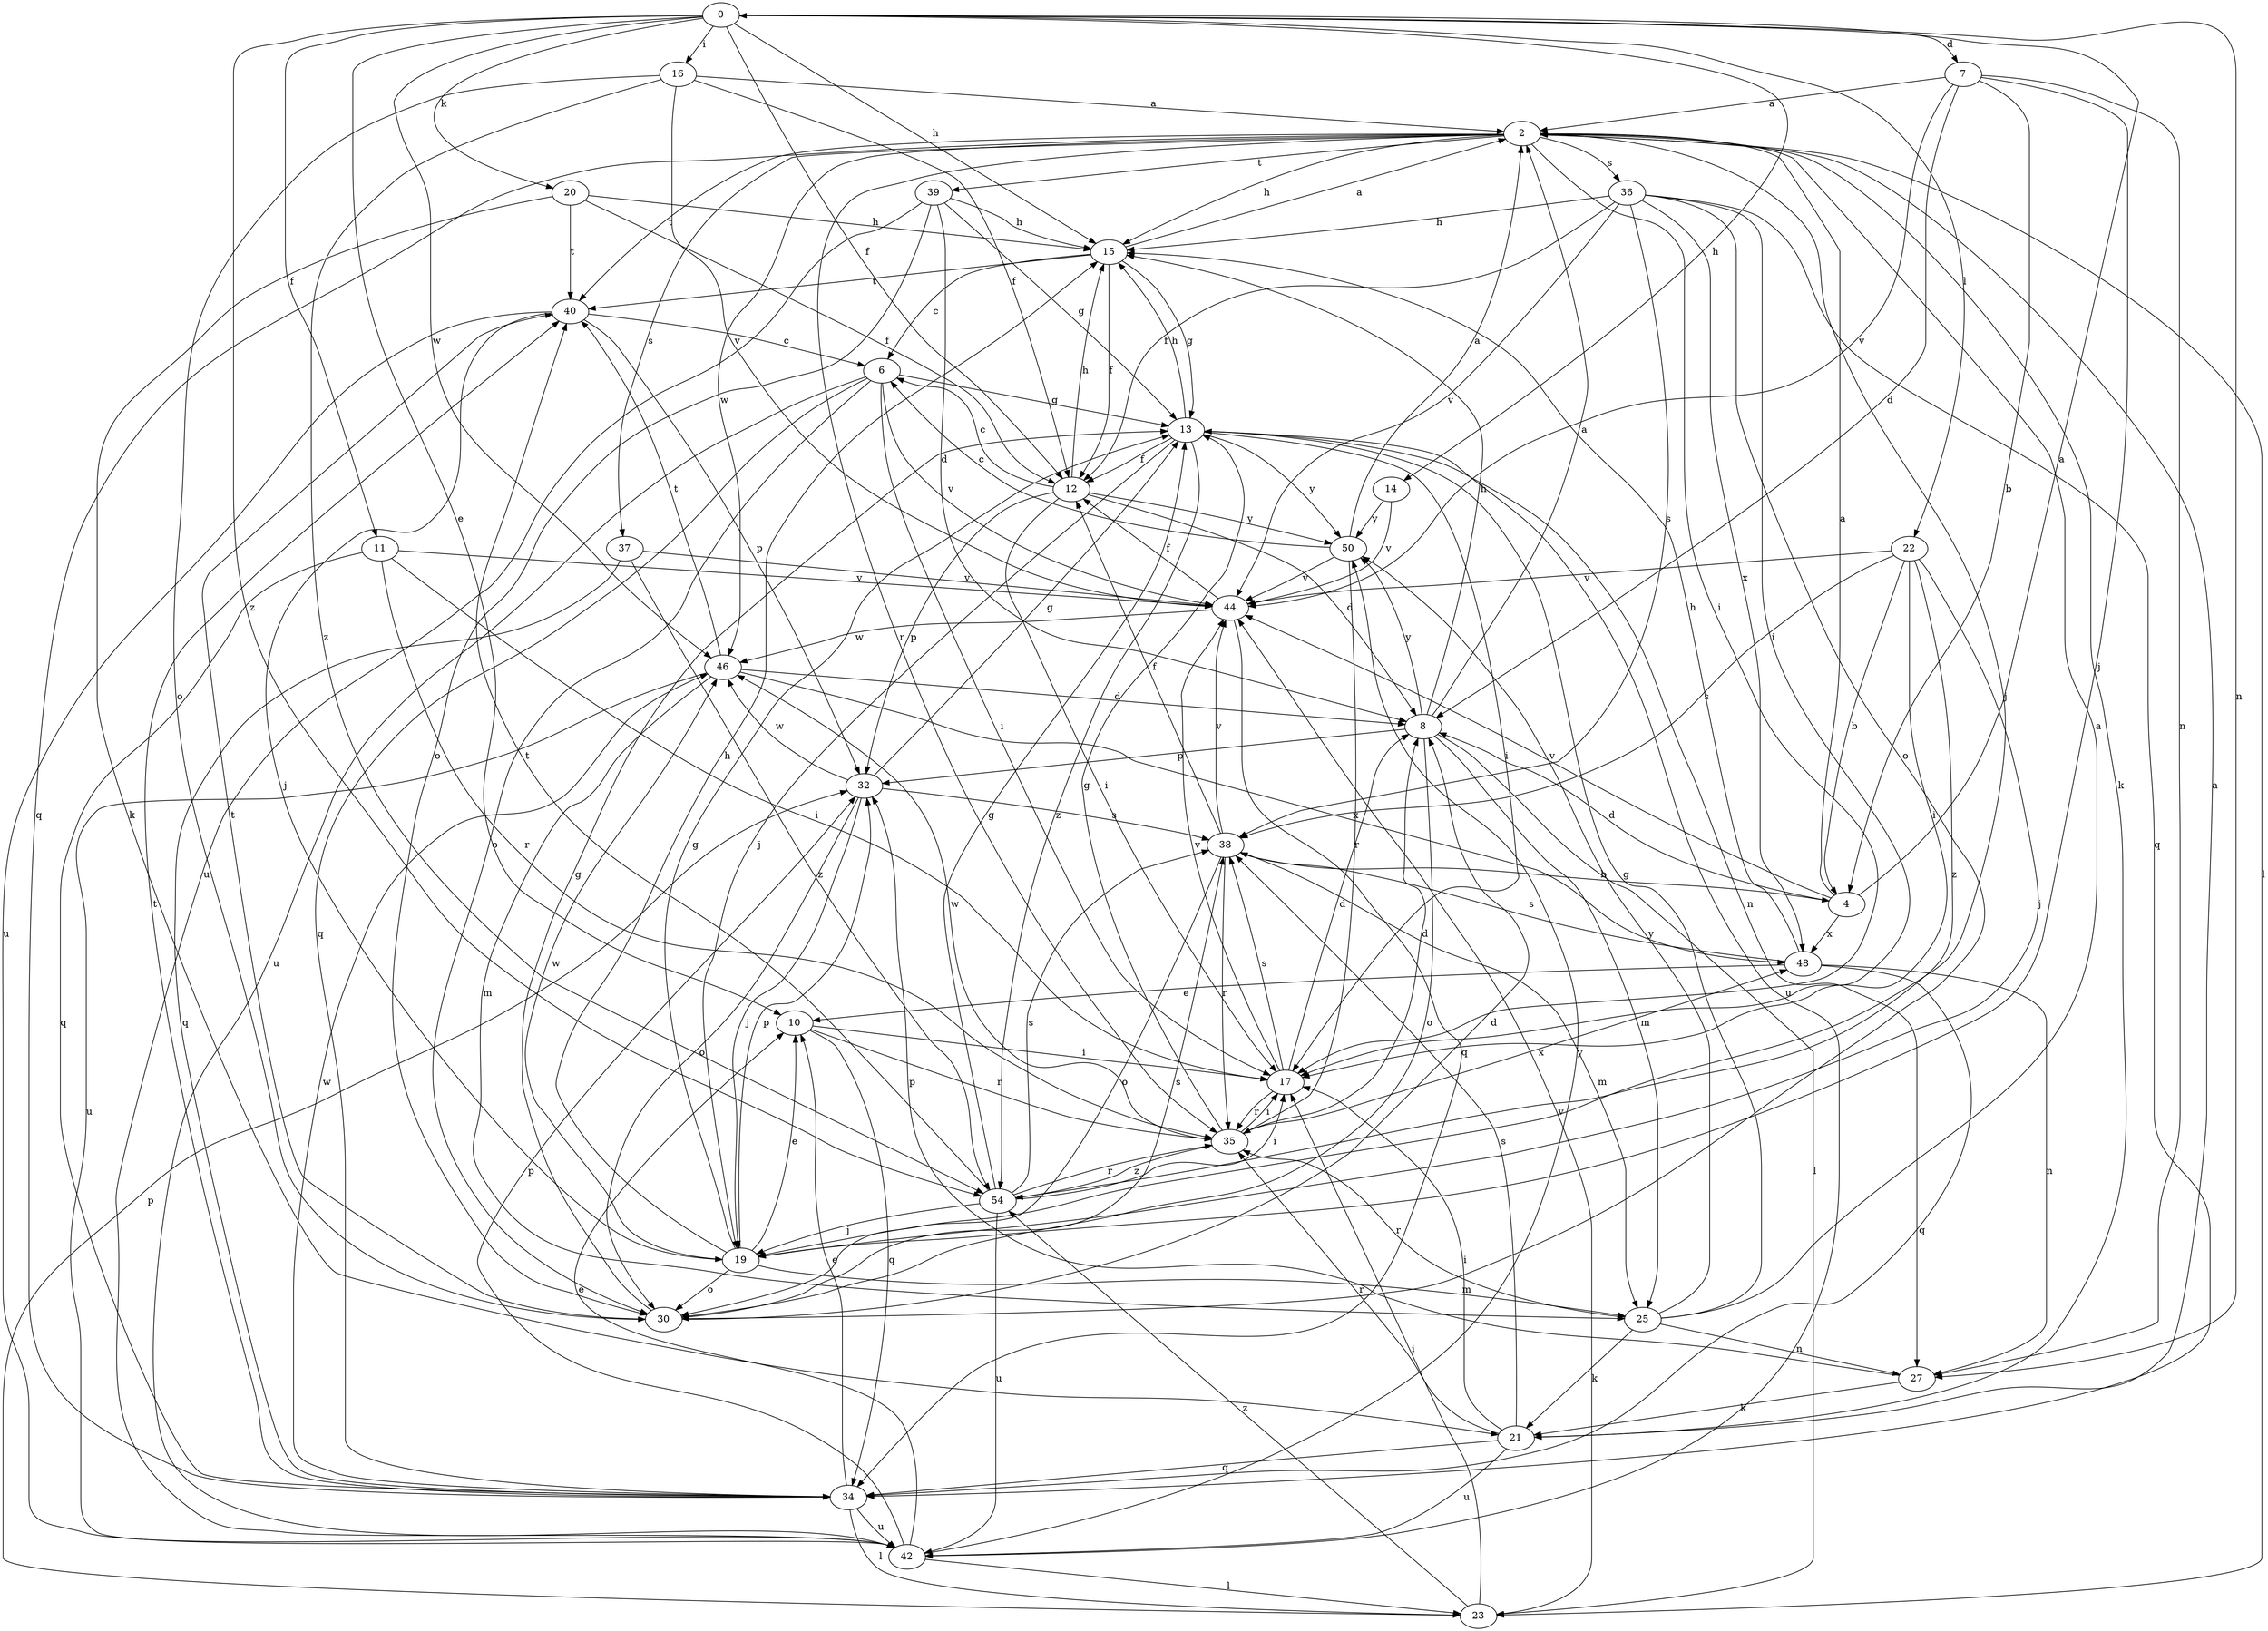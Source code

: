 strict digraph  {
0;
2;
4;
6;
7;
8;
10;
11;
12;
13;
14;
15;
16;
17;
19;
20;
21;
22;
23;
25;
27;
30;
32;
34;
35;
36;
37;
38;
39;
40;
42;
44;
46;
48;
50;
54;
0 -> 7  [label=d];
0 -> 10  [label=e];
0 -> 11  [label=f];
0 -> 12  [label=f];
0 -> 14  [label=h];
0 -> 15  [label=h];
0 -> 16  [label=i];
0 -> 20  [label=k];
0 -> 22  [label=l];
0 -> 27  [label=n];
0 -> 46  [label=w];
0 -> 54  [label=z];
2 -> 15  [label=h];
2 -> 17  [label=i];
2 -> 19  [label=j];
2 -> 21  [label=k];
2 -> 23  [label=l];
2 -> 34  [label=q];
2 -> 35  [label=r];
2 -> 36  [label=s];
2 -> 37  [label=s];
2 -> 39  [label=t];
2 -> 40  [label=t];
2 -> 46  [label=w];
4 -> 0  [label=a];
4 -> 2  [label=a];
4 -> 8  [label=d];
4 -> 44  [label=v];
4 -> 48  [label=x];
6 -> 13  [label=g];
6 -> 17  [label=i];
6 -> 30  [label=o];
6 -> 34  [label=q];
6 -> 42  [label=u];
6 -> 44  [label=v];
7 -> 2  [label=a];
7 -> 4  [label=b];
7 -> 8  [label=d];
7 -> 19  [label=j];
7 -> 27  [label=n];
7 -> 44  [label=v];
8 -> 2  [label=a];
8 -> 15  [label=h];
8 -> 23  [label=l];
8 -> 25  [label=m];
8 -> 30  [label=o];
8 -> 32  [label=p];
8 -> 50  [label=y];
10 -> 17  [label=i];
10 -> 34  [label=q];
10 -> 35  [label=r];
11 -> 17  [label=i];
11 -> 34  [label=q];
11 -> 35  [label=r];
11 -> 44  [label=v];
12 -> 6  [label=c];
12 -> 8  [label=d];
12 -> 15  [label=h];
12 -> 17  [label=i];
12 -> 32  [label=p];
12 -> 50  [label=y];
13 -> 12  [label=f];
13 -> 15  [label=h];
13 -> 17  [label=i];
13 -> 19  [label=j];
13 -> 27  [label=n];
13 -> 42  [label=u];
13 -> 50  [label=y];
13 -> 54  [label=z];
14 -> 44  [label=v];
14 -> 50  [label=y];
15 -> 2  [label=a];
15 -> 6  [label=c];
15 -> 12  [label=f];
15 -> 13  [label=g];
15 -> 40  [label=t];
16 -> 2  [label=a];
16 -> 12  [label=f];
16 -> 30  [label=o];
16 -> 44  [label=v];
16 -> 54  [label=z];
17 -> 8  [label=d];
17 -> 35  [label=r];
17 -> 38  [label=s];
17 -> 44  [label=v];
19 -> 10  [label=e];
19 -> 13  [label=g];
19 -> 15  [label=h];
19 -> 25  [label=m];
19 -> 30  [label=o];
19 -> 32  [label=p];
19 -> 46  [label=w];
20 -> 12  [label=f];
20 -> 15  [label=h];
20 -> 21  [label=k];
20 -> 40  [label=t];
21 -> 2  [label=a];
21 -> 17  [label=i];
21 -> 34  [label=q];
21 -> 35  [label=r];
21 -> 38  [label=s];
21 -> 42  [label=u];
22 -> 4  [label=b];
22 -> 17  [label=i];
22 -> 19  [label=j];
22 -> 38  [label=s];
22 -> 44  [label=v];
22 -> 54  [label=z];
23 -> 17  [label=i];
23 -> 32  [label=p];
23 -> 44  [label=v];
23 -> 54  [label=z];
25 -> 2  [label=a];
25 -> 13  [label=g];
25 -> 21  [label=k];
25 -> 27  [label=n];
25 -> 35  [label=r];
25 -> 50  [label=y];
27 -> 21  [label=k];
27 -> 32  [label=p];
30 -> 8  [label=d];
30 -> 13  [label=g];
30 -> 38  [label=s];
30 -> 40  [label=t];
32 -> 13  [label=g];
32 -> 19  [label=j];
32 -> 30  [label=o];
32 -> 38  [label=s];
32 -> 46  [label=w];
34 -> 10  [label=e];
34 -> 23  [label=l];
34 -> 40  [label=t];
34 -> 42  [label=u];
34 -> 46  [label=w];
35 -> 8  [label=d];
35 -> 13  [label=g];
35 -> 17  [label=i];
35 -> 46  [label=w];
35 -> 48  [label=x];
35 -> 54  [label=z];
36 -> 12  [label=f];
36 -> 15  [label=h];
36 -> 17  [label=i];
36 -> 30  [label=o];
36 -> 34  [label=q];
36 -> 38  [label=s];
36 -> 44  [label=v];
36 -> 48  [label=x];
37 -> 34  [label=q];
37 -> 44  [label=v];
37 -> 54  [label=z];
38 -> 4  [label=b];
38 -> 12  [label=f];
38 -> 25  [label=m];
38 -> 30  [label=o];
38 -> 35  [label=r];
38 -> 44  [label=v];
39 -> 8  [label=d];
39 -> 13  [label=g];
39 -> 15  [label=h];
39 -> 30  [label=o];
39 -> 42  [label=u];
40 -> 6  [label=c];
40 -> 19  [label=j];
40 -> 32  [label=p];
40 -> 42  [label=u];
42 -> 10  [label=e];
42 -> 23  [label=l];
42 -> 32  [label=p];
42 -> 50  [label=y];
44 -> 12  [label=f];
44 -> 34  [label=q];
44 -> 46  [label=w];
46 -> 8  [label=d];
46 -> 25  [label=m];
46 -> 40  [label=t];
46 -> 42  [label=u];
46 -> 48  [label=x];
48 -> 10  [label=e];
48 -> 15  [label=h];
48 -> 27  [label=n];
48 -> 34  [label=q];
48 -> 38  [label=s];
50 -> 2  [label=a];
50 -> 6  [label=c];
50 -> 35  [label=r];
50 -> 44  [label=v];
54 -> 13  [label=g];
54 -> 17  [label=i];
54 -> 19  [label=j];
54 -> 35  [label=r];
54 -> 38  [label=s];
54 -> 40  [label=t];
54 -> 42  [label=u];
}
